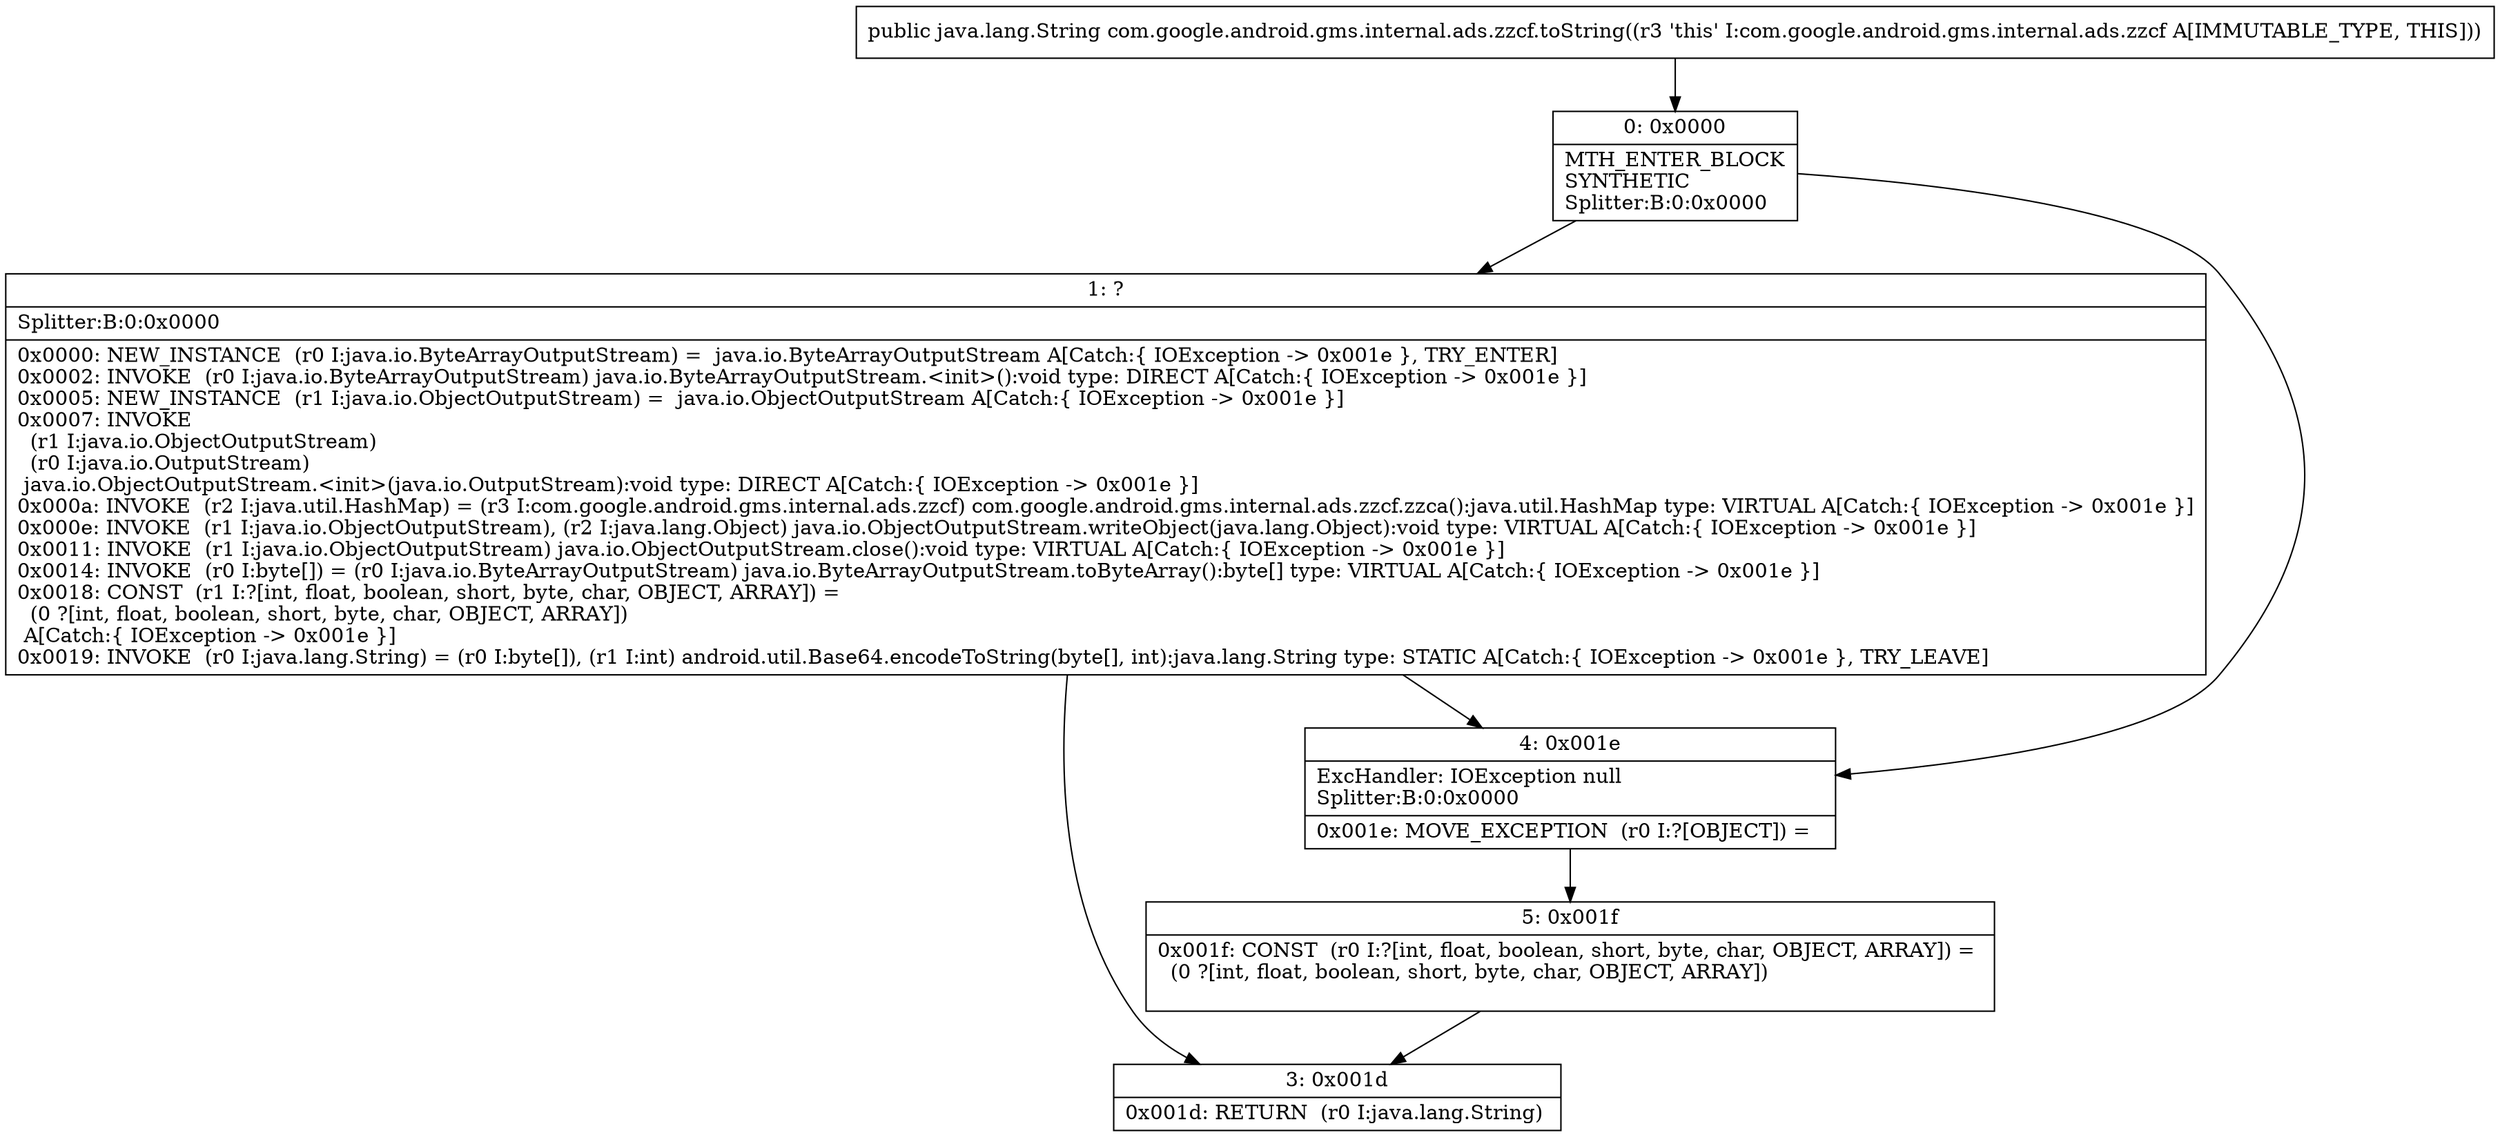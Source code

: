 digraph "CFG forcom.google.android.gms.internal.ads.zzcf.toString()Ljava\/lang\/String;" {
Node_0 [shape=record,label="{0\:\ 0x0000|MTH_ENTER_BLOCK\lSYNTHETIC\lSplitter:B:0:0x0000\l}"];
Node_1 [shape=record,label="{1\:\ ?|Splitter:B:0:0x0000\l|0x0000: NEW_INSTANCE  (r0 I:java.io.ByteArrayOutputStream) =  java.io.ByteArrayOutputStream A[Catch:\{ IOException \-\> 0x001e \}, TRY_ENTER]\l0x0002: INVOKE  (r0 I:java.io.ByteArrayOutputStream) java.io.ByteArrayOutputStream.\<init\>():void type: DIRECT A[Catch:\{ IOException \-\> 0x001e \}]\l0x0005: NEW_INSTANCE  (r1 I:java.io.ObjectOutputStream) =  java.io.ObjectOutputStream A[Catch:\{ IOException \-\> 0x001e \}]\l0x0007: INVOKE  \l  (r1 I:java.io.ObjectOutputStream)\l  (r0 I:java.io.OutputStream)\l java.io.ObjectOutputStream.\<init\>(java.io.OutputStream):void type: DIRECT A[Catch:\{ IOException \-\> 0x001e \}]\l0x000a: INVOKE  (r2 I:java.util.HashMap) = (r3 I:com.google.android.gms.internal.ads.zzcf) com.google.android.gms.internal.ads.zzcf.zzca():java.util.HashMap type: VIRTUAL A[Catch:\{ IOException \-\> 0x001e \}]\l0x000e: INVOKE  (r1 I:java.io.ObjectOutputStream), (r2 I:java.lang.Object) java.io.ObjectOutputStream.writeObject(java.lang.Object):void type: VIRTUAL A[Catch:\{ IOException \-\> 0x001e \}]\l0x0011: INVOKE  (r1 I:java.io.ObjectOutputStream) java.io.ObjectOutputStream.close():void type: VIRTUAL A[Catch:\{ IOException \-\> 0x001e \}]\l0x0014: INVOKE  (r0 I:byte[]) = (r0 I:java.io.ByteArrayOutputStream) java.io.ByteArrayOutputStream.toByteArray():byte[] type: VIRTUAL A[Catch:\{ IOException \-\> 0x001e \}]\l0x0018: CONST  (r1 I:?[int, float, boolean, short, byte, char, OBJECT, ARRAY]) = \l  (0 ?[int, float, boolean, short, byte, char, OBJECT, ARRAY])\l A[Catch:\{ IOException \-\> 0x001e \}]\l0x0019: INVOKE  (r0 I:java.lang.String) = (r0 I:byte[]), (r1 I:int) android.util.Base64.encodeToString(byte[], int):java.lang.String type: STATIC A[Catch:\{ IOException \-\> 0x001e \}, TRY_LEAVE]\l}"];
Node_3 [shape=record,label="{3\:\ 0x001d|0x001d: RETURN  (r0 I:java.lang.String) \l}"];
Node_4 [shape=record,label="{4\:\ 0x001e|ExcHandler: IOException null\lSplitter:B:0:0x0000\l|0x001e: MOVE_EXCEPTION  (r0 I:?[OBJECT]) =  \l}"];
Node_5 [shape=record,label="{5\:\ 0x001f|0x001f: CONST  (r0 I:?[int, float, boolean, short, byte, char, OBJECT, ARRAY]) = \l  (0 ?[int, float, boolean, short, byte, char, OBJECT, ARRAY])\l \l}"];
MethodNode[shape=record,label="{public java.lang.String com.google.android.gms.internal.ads.zzcf.toString((r3 'this' I:com.google.android.gms.internal.ads.zzcf A[IMMUTABLE_TYPE, THIS])) }"];
MethodNode -> Node_0;
Node_0 -> Node_1;
Node_0 -> Node_4;
Node_1 -> Node_4;
Node_1 -> Node_3;
Node_4 -> Node_5;
Node_5 -> Node_3;
}

